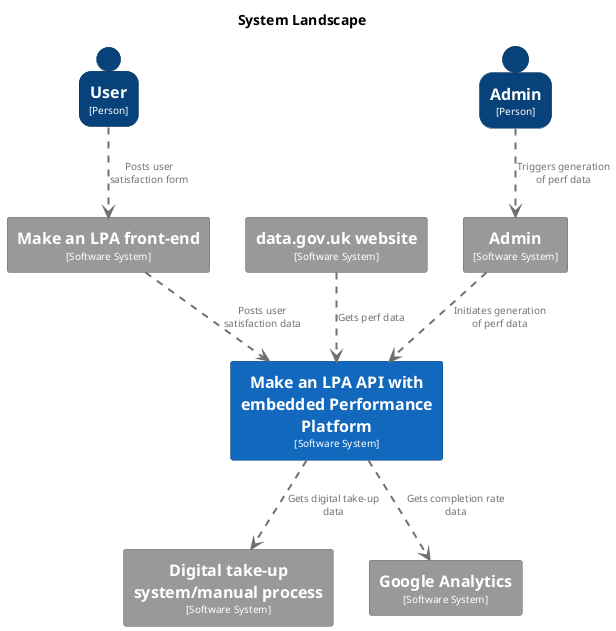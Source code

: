 @startuml
title System Landscape

top to bottom direction

skinparam {
  shadowing false
  arrowFontSize 10
  defaultTextAlignment center
  wrapWidth 200
  maxMessageSize 100
  PackageBorderColor<<group>> #cccccc
  PackageFontColor<<group>> #cccccc
}

hide stereotype

skinparam person<<2>> {
  BackgroundColor #08427b
  FontColor #ffffff
  BorderColor #052e56
}
skinparam rectangle<<5>> {
  BackgroundColor #999999
  FontColor #ffffff
  BorderColor #6b6b6b
}
skinparam rectangle<<3>> {
  BackgroundColor #999999
  FontColor #ffffff
  BorderColor #6b6b6b
}
skinparam rectangle<<6>> {
  BackgroundColor #999999
  FontColor #ffffff
  BorderColor #6b6b6b
}
skinparam rectangle<<8>> {
  BackgroundColor #1168bd
  FontColor #ffffff
  BorderColor #0b4884
}
skinparam rectangle<<7>> {
  BackgroundColor #999999
  FontColor #ffffff
  BorderColor #6b6b6b
}
skinparam person<<1>> {
  BackgroundColor #08427b
  FontColor #ffffff
  BorderColor #052e56
}
skinparam rectangle<<4>> {
  BackgroundColor #999999
  FontColor #ffffff
  BorderColor #6b6b6b
}

person "==User\n<size:10>[Person]</size>" <<1>> as 1
person "==Admin\n<size:10>[Person]</size>" <<2>> as 2
rectangle "==Digital take-up system/manual process\n<size:10>[Software System]</size>" <<3>> as 3
rectangle "==data.gov.uk website\n<size:10>[Software System]</size>" <<4>> as 4
rectangle "==Admin\n<size:10>[Software System]</size>" <<5>> as 5
rectangle "==Google Analytics\n<size:10>[Software System]</size>" <<6>> as 6
rectangle "==Make an LPA front-end\n<size:10>[Software System]</size>" <<7>> as 7
rectangle "==Make an LPA API with embedded Performance Platform\n<size:10>[Software System]</size>" <<8>> as 8

1 .[#707070,thickness=2].> 7 : "<color:#707070>Posts user satisfaction form"
7 .[#707070,thickness=2].> 8 : "<color:#707070>Posts user satisfaction data"
2 .[#707070,thickness=2].> 5 : "<color:#707070>Triggers generation of perf data"
4 .[#707070,thickness=2].> 8 : "<color:#707070>Gets perf data"
5 .[#707070,thickness=2].> 8 : "<color:#707070>Initiates generation of perf data"
8 .[#707070,thickness=2].> 3 : "<color:#707070>Gets digital take-up data"
8 .[#707070,thickness=2].> 6 : "<color:#707070>Gets completion rate data"
@enduml

